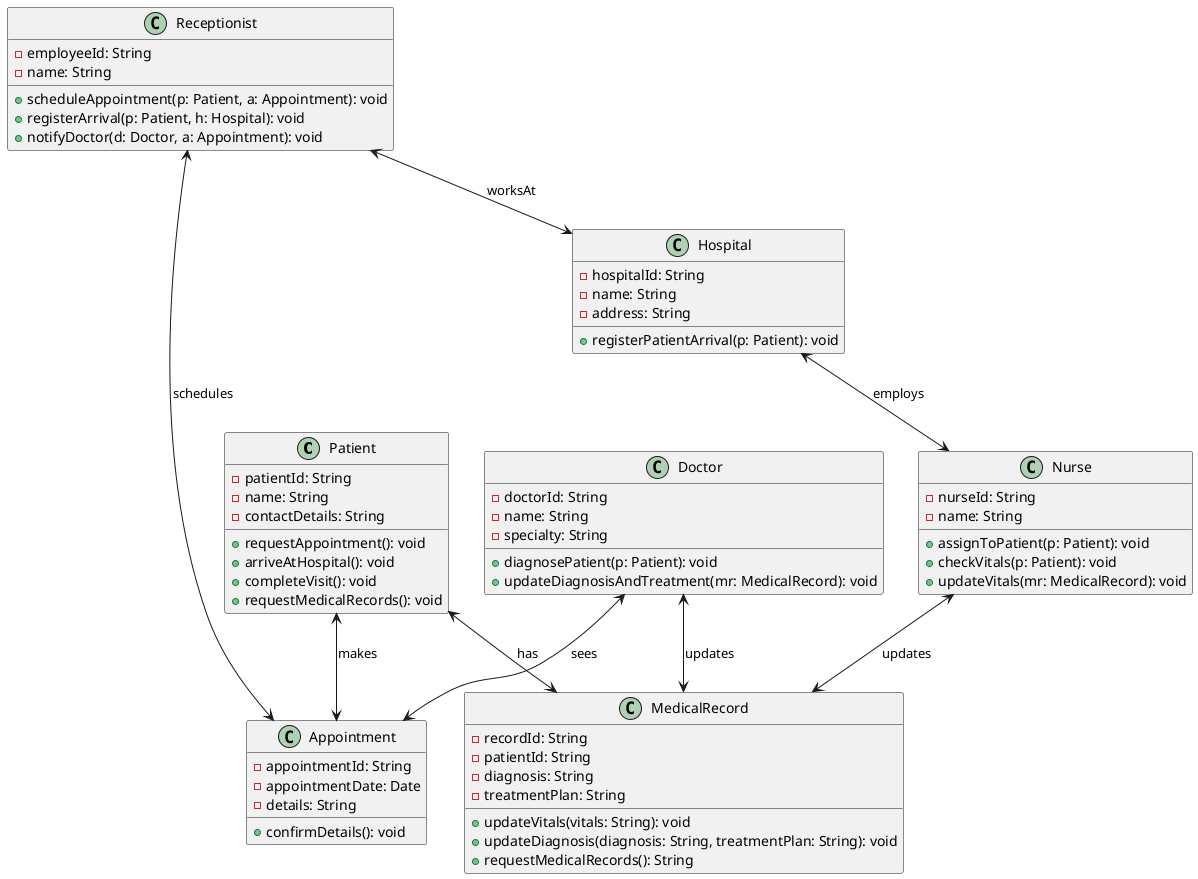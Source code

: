 @startuml

class Patient {
  - patientId: String
  - name: String
  - contactDetails: String
  + requestAppointment(): void
  + arriveAtHospital(): void
  + completeVisit(): void
  + requestMedicalRecords(): void
}

class Receptionist {
  - employeeId: String
  - name: String
  + scheduleAppointment(p: Patient, a: Appointment): void
  + registerArrival(p: Patient, h: Hospital): void
  + notifyDoctor(d: Doctor, a: Appointment): void
}

class Appointment {
  - appointmentId: String
  - appointmentDate: Date
  - details: String
  + confirmDetails(): void
}

class Hospital {
  - hospitalId: String
  - name: String
  - address: String
  + registerPatientArrival(p: Patient): void
}

class Nurse {
  - nurseId: String
  - name: String
  + assignToPatient(p: Patient): void
  + checkVitals(p: Patient): void
  + updateVitals(mr: MedicalRecord): void
}

class MedicalRecord {
  - recordId: String
  - patientId: String
  - diagnosis: String
  - treatmentPlan: String
  + updateVitals(vitals: String): void
  + updateDiagnosis(diagnosis: String, treatmentPlan: String): void
  + requestMedicalRecords(): String
}

class Doctor {
  - doctorId: String
  - name: String
  - specialty: String
  + diagnosePatient(p: Patient): void
  + updateDiagnosisAndTreatment(mr: MedicalRecord): void
}

' Define relationships
Patient <--> Appointment : makes
Patient <--> MedicalRecord : has
Receptionist <--> Appointment : schedules
Receptionist <--> Hospital : worksAt
Hospital <--> Nurse : employs
Nurse <--> MedicalRecord : updates
Doctor <--> MedicalRecord : updates
Doctor <--> Appointment : sees

@enduml
